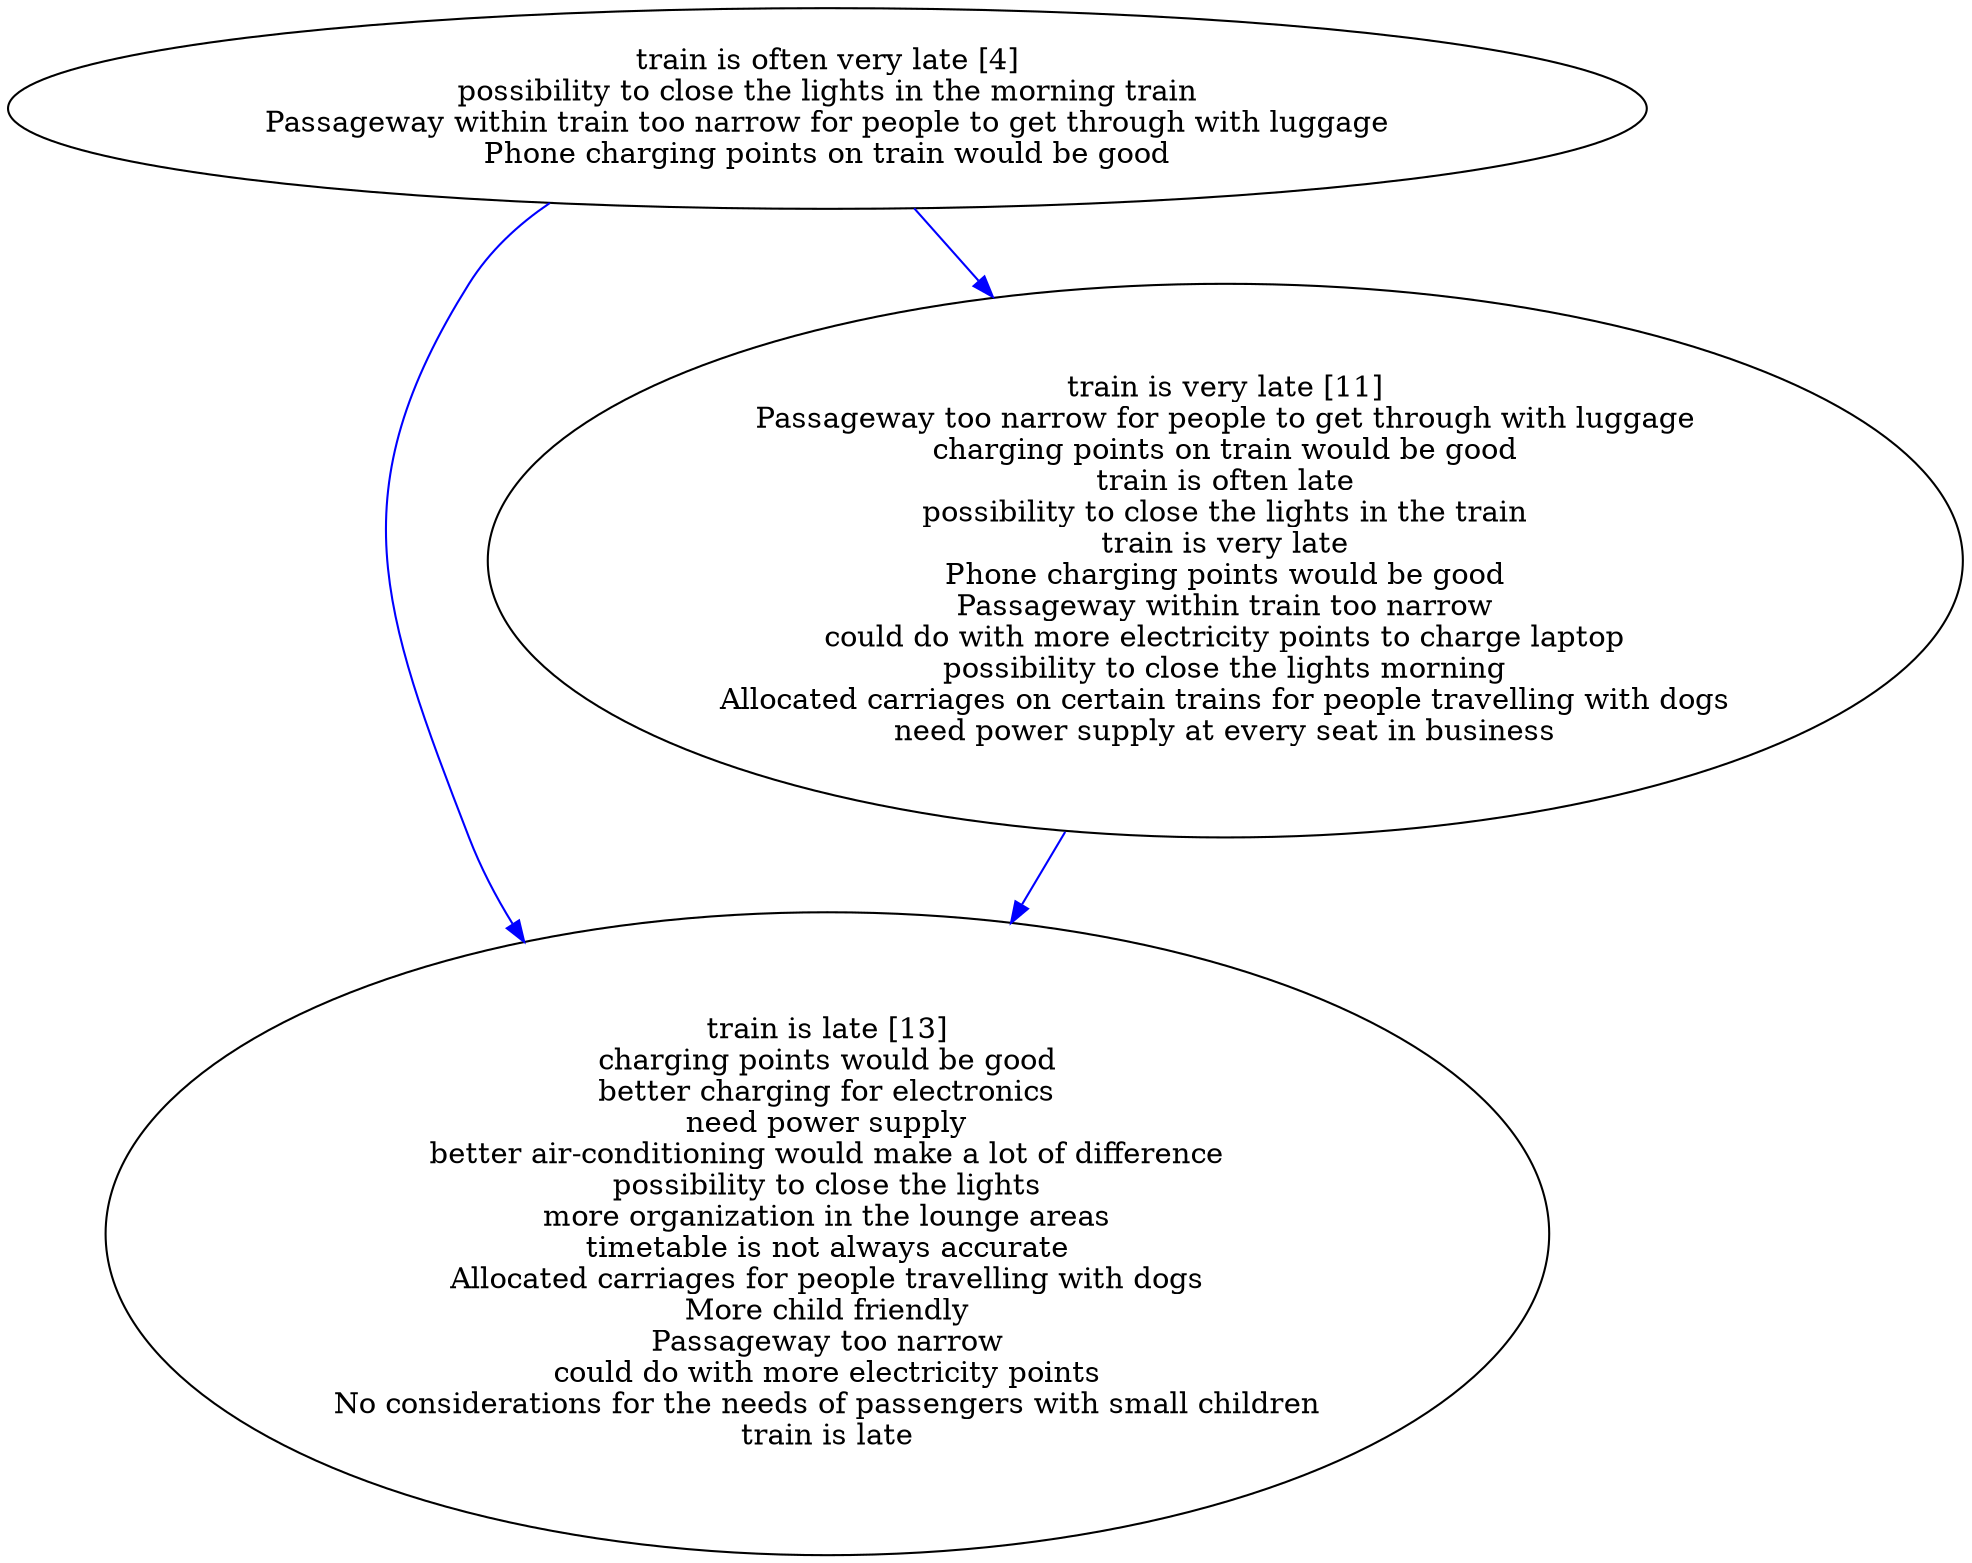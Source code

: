 digraph collapsedGraph {
"train is late [13]\ncharging points would be good\nbetter charging for electronics\nneed power supply\nbetter air-conditioning would make a lot of difference\npossibility to close the lights\nmore organization in the lounge areas\ntimetable is not always accurate\nAllocated carriages for people travelling with dogs\nMore child friendly\nPassageway too narrow\ncould do with more electricity points\nNo considerations for the needs of passengers with small children\ntrain is late""train is often very late [4]\npossibility to close the lights in the morning train\nPassageway within train too narrow for people to get through with luggage\nPhone charging points on train would be good""train is very late [11]\nPassageway too narrow for people to get through with luggage\ncharging points on train would be good\ntrain is often late\npossibility to close the lights in the train\ntrain is very late\nPhone charging points would be good\nPassageway within train too narrow\ncould do with more electricity points to charge laptop\npossibility to close the lights morning\nAllocated carriages on certain trains for people travelling with dogs\nneed power supply at every seat in business""train is very late [11]\nPassageway too narrow for people to get through with luggage\ncharging points on train would be good\ntrain is often late\npossibility to close the lights in the train\ntrain is very late\nPhone charging points would be good\nPassageway within train too narrow\ncould do with more electricity points to charge laptop\npossibility to close the lights morning\nAllocated carriages on certain trains for people travelling with dogs\nneed power supply at every seat in business" -> "train is late [13]\ncharging points would be good\nbetter charging for electronics\nneed power supply\nbetter air-conditioning would make a lot of difference\npossibility to close the lights\nmore organization in the lounge areas\ntimetable is not always accurate\nAllocated carriages for people travelling with dogs\nMore child friendly\nPassageway too narrow\ncould do with more electricity points\nNo considerations for the needs of passengers with small children\ntrain is late" [color=blue]
"train is often very late [4]\npossibility to close the lights in the morning train\nPassageway within train too narrow for people to get through with luggage\nPhone charging points on train would be good" -> "train is late [13]\ncharging points would be good\nbetter charging for electronics\nneed power supply\nbetter air-conditioning would make a lot of difference\npossibility to close the lights\nmore organization in the lounge areas\ntimetable is not always accurate\nAllocated carriages for people travelling with dogs\nMore child friendly\nPassageway too narrow\ncould do with more electricity points\nNo considerations for the needs of passengers with small children\ntrain is late" [color=blue]
"train is often very late [4]\npossibility to close the lights in the morning train\nPassageway within train too narrow for people to get through with luggage\nPhone charging points on train would be good" -> "train is very late [11]\nPassageway too narrow for people to get through with luggage\ncharging points on train would be good\ntrain is often late\npossibility to close the lights in the train\ntrain is very late\nPhone charging points would be good\nPassageway within train too narrow\ncould do with more electricity points to charge laptop\npossibility to close the lights morning\nAllocated carriages on certain trains for people travelling with dogs\nneed power supply at every seat in business" [color=blue]
}